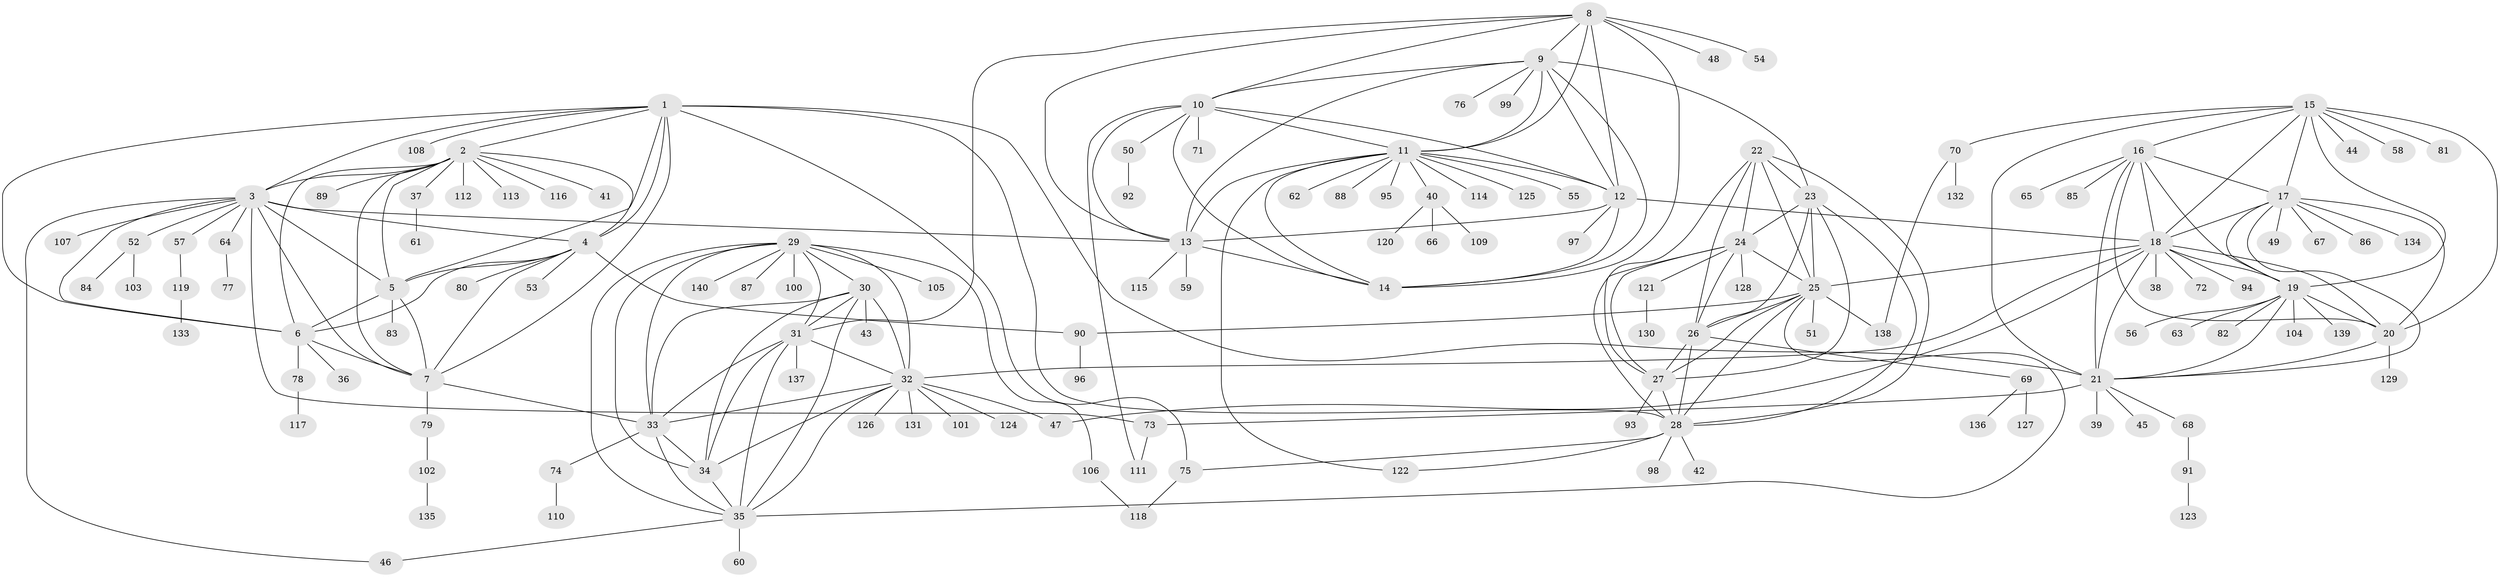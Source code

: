 // Generated by graph-tools (version 1.1) at 2025/16/03/09/25 04:16:01]
// undirected, 140 vertices, 229 edges
graph export_dot {
graph [start="1"]
  node [color=gray90,style=filled];
  1;
  2;
  3;
  4;
  5;
  6;
  7;
  8;
  9;
  10;
  11;
  12;
  13;
  14;
  15;
  16;
  17;
  18;
  19;
  20;
  21;
  22;
  23;
  24;
  25;
  26;
  27;
  28;
  29;
  30;
  31;
  32;
  33;
  34;
  35;
  36;
  37;
  38;
  39;
  40;
  41;
  42;
  43;
  44;
  45;
  46;
  47;
  48;
  49;
  50;
  51;
  52;
  53;
  54;
  55;
  56;
  57;
  58;
  59;
  60;
  61;
  62;
  63;
  64;
  65;
  66;
  67;
  68;
  69;
  70;
  71;
  72;
  73;
  74;
  75;
  76;
  77;
  78;
  79;
  80;
  81;
  82;
  83;
  84;
  85;
  86;
  87;
  88;
  89;
  90;
  91;
  92;
  93;
  94;
  95;
  96;
  97;
  98;
  99;
  100;
  101;
  102;
  103;
  104;
  105;
  106;
  107;
  108;
  109;
  110;
  111;
  112;
  113;
  114;
  115;
  116;
  117;
  118;
  119;
  120;
  121;
  122;
  123;
  124;
  125;
  126;
  127;
  128;
  129;
  130;
  131;
  132;
  133;
  134;
  135;
  136;
  137;
  138;
  139;
  140;
  1 -- 2;
  1 -- 3;
  1 -- 4;
  1 -- 5;
  1 -- 6;
  1 -- 7;
  1 -- 21;
  1 -- 28;
  1 -- 75;
  1 -- 108;
  2 -- 3;
  2 -- 4;
  2 -- 5;
  2 -- 6;
  2 -- 7;
  2 -- 37;
  2 -- 41;
  2 -- 89;
  2 -- 112;
  2 -- 113;
  2 -- 116;
  3 -- 4;
  3 -- 5;
  3 -- 6;
  3 -- 7;
  3 -- 13;
  3 -- 46;
  3 -- 52;
  3 -- 57;
  3 -- 64;
  3 -- 73;
  3 -- 107;
  4 -- 5;
  4 -- 6;
  4 -- 7;
  4 -- 53;
  4 -- 80;
  4 -- 90;
  5 -- 6;
  5 -- 7;
  5 -- 83;
  6 -- 7;
  6 -- 36;
  6 -- 78;
  7 -- 33;
  7 -- 79;
  8 -- 9;
  8 -- 10;
  8 -- 11;
  8 -- 12;
  8 -- 13;
  8 -- 14;
  8 -- 31;
  8 -- 48;
  8 -- 54;
  9 -- 10;
  9 -- 11;
  9 -- 12;
  9 -- 13;
  9 -- 14;
  9 -- 23;
  9 -- 76;
  9 -- 99;
  10 -- 11;
  10 -- 12;
  10 -- 13;
  10 -- 14;
  10 -- 50;
  10 -- 71;
  10 -- 111;
  11 -- 12;
  11 -- 13;
  11 -- 14;
  11 -- 40;
  11 -- 55;
  11 -- 62;
  11 -- 88;
  11 -- 95;
  11 -- 114;
  11 -- 122;
  11 -- 125;
  12 -- 13;
  12 -- 14;
  12 -- 18;
  12 -- 97;
  13 -- 14;
  13 -- 59;
  13 -- 115;
  15 -- 16;
  15 -- 17;
  15 -- 18;
  15 -- 19;
  15 -- 20;
  15 -- 21;
  15 -- 44;
  15 -- 58;
  15 -- 70;
  15 -- 81;
  16 -- 17;
  16 -- 18;
  16 -- 19;
  16 -- 20;
  16 -- 21;
  16 -- 65;
  16 -- 85;
  17 -- 18;
  17 -- 19;
  17 -- 20;
  17 -- 21;
  17 -- 49;
  17 -- 67;
  17 -- 86;
  17 -- 134;
  18 -- 19;
  18 -- 20;
  18 -- 21;
  18 -- 25;
  18 -- 32;
  18 -- 38;
  18 -- 47;
  18 -- 72;
  18 -- 94;
  19 -- 20;
  19 -- 21;
  19 -- 56;
  19 -- 63;
  19 -- 82;
  19 -- 104;
  19 -- 139;
  20 -- 21;
  20 -- 129;
  21 -- 39;
  21 -- 45;
  21 -- 68;
  21 -- 73;
  22 -- 23;
  22 -- 24;
  22 -- 25;
  22 -- 26;
  22 -- 27;
  22 -- 28;
  23 -- 24;
  23 -- 25;
  23 -- 26;
  23 -- 27;
  23 -- 28;
  24 -- 25;
  24 -- 26;
  24 -- 27;
  24 -- 28;
  24 -- 121;
  24 -- 128;
  25 -- 26;
  25 -- 27;
  25 -- 28;
  25 -- 35;
  25 -- 51;
  25 -- 90;
  25 -- 138;
  26 -- 27;
  26 -- 28;
  26 -- 69;
  27 -- 28;
  27 -- 93;
  28 -- 42;
  28 -- 75;
  28 -- 98;
  28 -- 122;
  29 -- 30;
  29 -- 31;
  29 -- 32;
  29 -- 33;
  29 -- 34;
  29 -- 35;
  29 -- 87;
  29 -- 100;
  29 -- 105;
  29 -- 106;
  29 -- 140;
  30 -- 31;
  30 -- 32;
  30 -- 33;
  30 -- 34;
  30 -- 35;
  30 -- 43;
  31 -- 32;
  31 -- 33;
  31 -- 34;
  31 -- 35;
  31 -- 137;
  32 -- 33;
  32 -- 34;
  32 -- 35;
  32 -- 47;
  32 -- 101;
  32 -- 124;
  32 -- 126;
  32 -- 131;
  33 -- 34;
  33 -- 35;
  33 -- 74;
  34 -- 35;
  35 -- 46;
  35 -- 60;
  37 -- 61;
  40 -- 66;
  40 -- 109;
  40 -- 120;
  50 -- 92;
  52 -- 84;
  52 -- 103;
  57 -- 119;
  64 -- 77;
  68 -- 91;
  69 -- 127;
  69 -- 136;
  70 -- 132;
  70 -- 138;
  73 -- 111;
  74 -- 110;
  75 -- 118;
  78 -- 117;
  79 -- 102;
  90 -- 96;
  91 -- 123;
  102 -- 135;
  106 -- 118;
  119 -- 133;
  121 -- 130;
}
